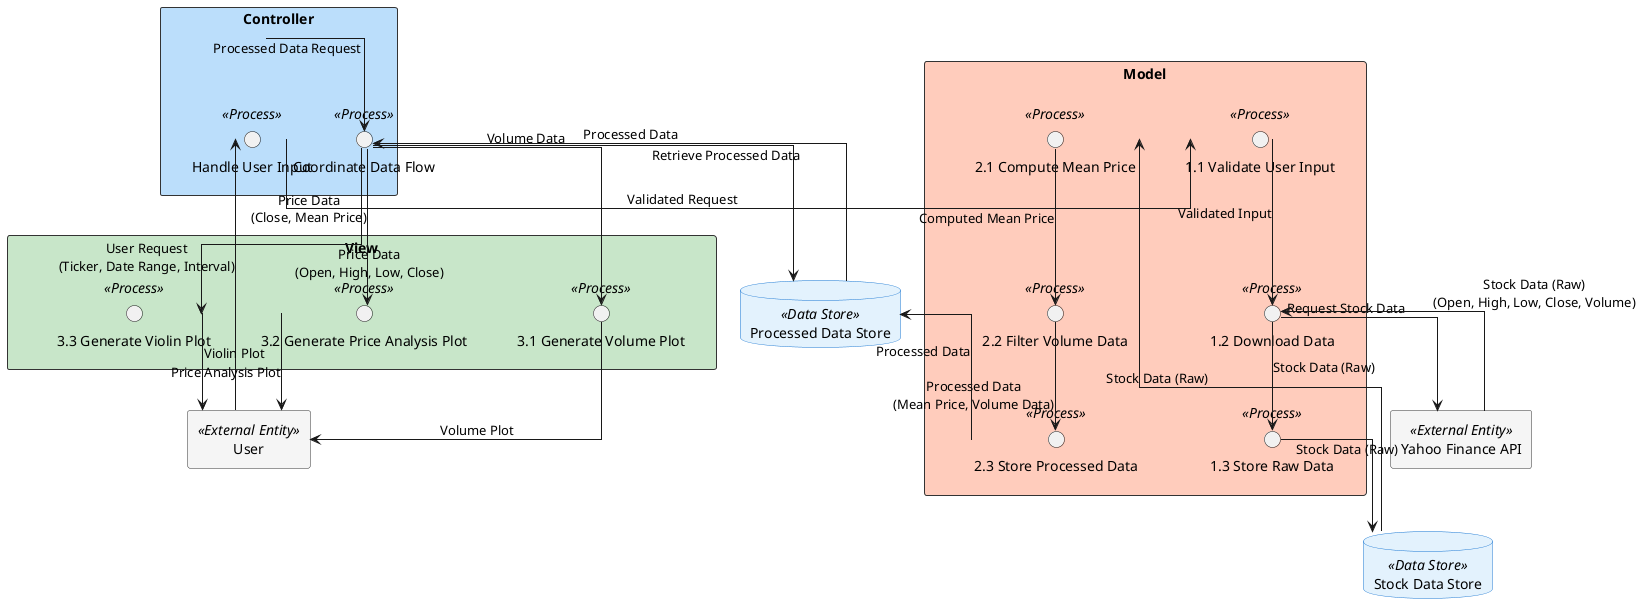@startuml
skinparam linetype ortho
skinparam defaultTextAlignment center
skinparam shadowing false

' Colors
skinparam Rectangle {
    BackgroundColor #F5F5F5
    BorderColor #333333
}

skinparam Database {
    BackgroundColor #E3F2FD
    BorderColor #1976D2
}

skinparam Circle {
    BackgroundColor #FFF3E0
    BorderColor #FFA726
}

' External Entities
rectangle "User" as user <<External Entity>> {
}

rectangle "Yahoo Finance API" as yahoo <<External Entity>> {
}

' Data Stores
database "Stock Data Store" as stock_store <<Data Store>> {
}

database "Processed Data Store" as processed_store <<Data Store>> {
}

' Model Layer
rectangle "Model" as model #FFCCBC {
    circle "1.1 Validate User Input" as validate_input <<Process>>
    circle "1.2 Download Data" as download_data <<Process>>
    circle "1.3 Store Raw Data" as store_raw_data <<Process>>

    circle "2.1 Compute Mean Price" as compute_mean <<Process>>
    circle "2.2 Filter Volume Data" as filter_volume <<Process>>
    circle "2.3 Store Processed Data" as store_processed <<Process>>
}

' View Layer
rectangle "View" as view #C8E6C9 {
    circle "3.1 Generate Volume Plot" as volume_plot <<Process>>
    circle "3.2 Generate Price Analysis Plot" as price_plot <<Process>>
    circle "3.3 Generate Violin Plot" as violin_plot <<Process>>
}

' Controller Layer
rectangle "Controller" as controller #BBDEFB {
    circle "Handle User Input" as handle_input <<Process>>
    circle "Coordinate Data Flow" as coordinate_flow <<Process>>
}

' Data Flows
user --> handle_input : User Request\n(Ticker, Date Range, Interval)
handle_input --> validate_input : Validated Request
validate_input --> download_data : Validated Input
download_data --> yahoo : Request Stock Data
yahoo --> download_data : Stock Data (Raw)\n(Open, High, Low, Close, Volume)
download_data --> store_raw_data : Stock Data (Raw)
store_raw_data --> stock_store : Stock Data (Raw)

stock_store --> compute_mean : Stock Data (Raw)
compute_mean --> filter_volume : Computed Mean Price
filter_volume --> store_processed : Processed Data\n(Mean Price, Volume Data)
store_processed --> processed_store : Processed Data

controller --> coordinate_flow : Processed Data Request
coordinate_flow --> processed_store : Retrieve Processed Data
processed_store --> coordinate_flow : Processed Data
coordinate_flow --> volume_plot : Volume Data
coordinate_flow --> price_plot : Price Data\n(Close, Mean Price)
coordinate_flow --> violin_plot : Price Data\n(Open, High, Low, Close)

volume_plot --> user : Volume Plot
price_plot --> user : Price Analysis Plot
violin_plot --> user : Violin Plot

' Layout Improvements
model -[hidden]-> view
view -[hidden]-> controller

@enduml